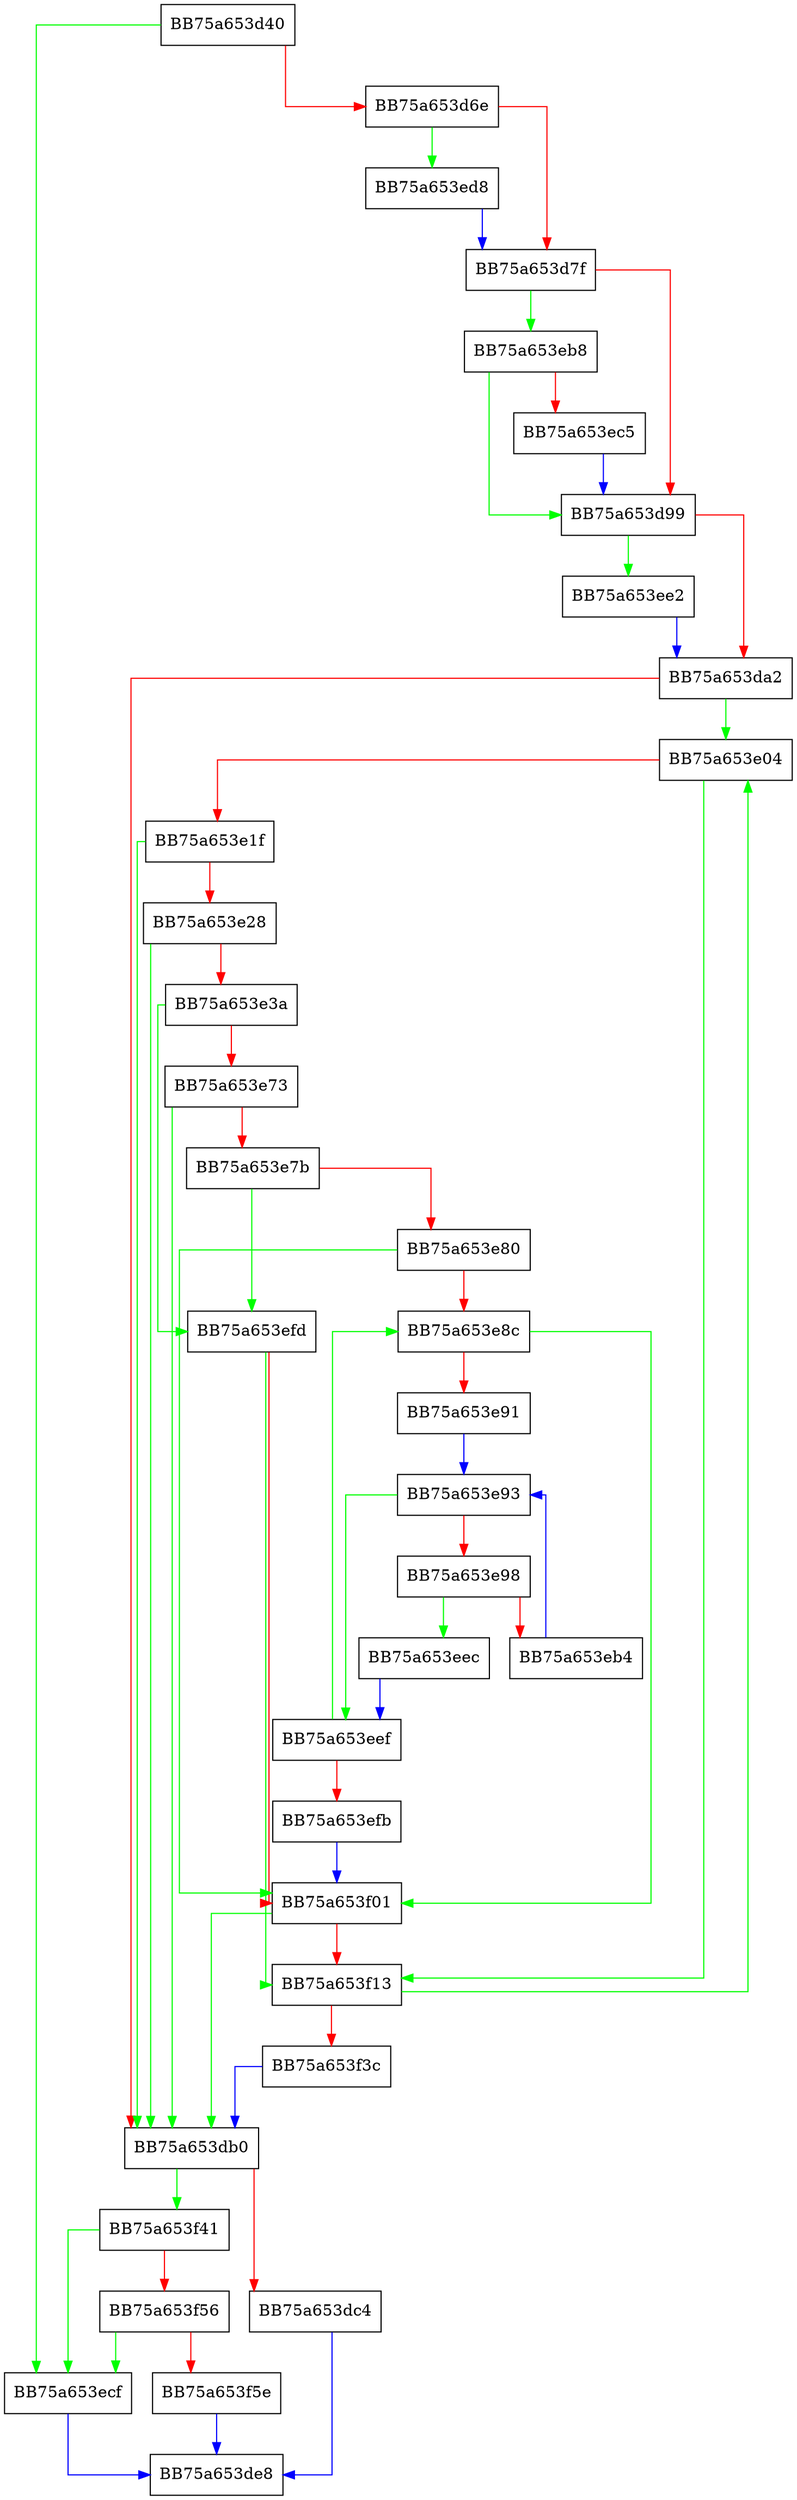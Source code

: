 digraph Enumerate {
  node [shape="box"];
  graph [splines=ortho];
  BB75a653d40 -> BB75a653ecf [color="green"];
  BB75a653d40 -> BB75a653d6e [color="red"];
  BB75a653d6e -> BB75a653ed8 [color="green"];
  BB75a653d6e -> BB75a653d7f [color="red"];
  BB75a653d7f -> BB75a653eb8 [color="green"];
  BB75a653d7f -> BB75a653d99 [color="red"];
  BB75a653d99 -> BB75a653ee2 [color="green"];
  BB75a653d99 -> BB75a653da2 [color="red"];
  BB75a653da2 -> BB75a653e04 [color="green"];
  BB75a653da2 -> BB75a653db0 [color="red"];
  BB75a653db0 -> BB75a653f41 [color="green"];
  BB75a653db0 -> BB75a653dc4 [color="red"];
  BB75a653dc4 -> BB75a653de8 [color="blue"];
  BB75a653e04 -> BB75a653f13 [color="green"];
  BB75a653e04 -> BB75a653e1f [color="red"];
  BB75a653e1f -> BB75a653db0 [color="green"];
  BB75a653e1f -> BB75a653e28 [color="red"];
  BB75a653e28 -> BB75a653db0 [color="green"];
  BB75a653e28 -> BB75a653e3a [color="red"];
  BB75a653e3a -> BB75a653efd [color="green"];
  BB75a653e3a -> BB75a653e73 [color="red"];
  BB75a653e73 -> BB75a653db0 [color="green"];
  BB75a653e73 -> BB75a653e7b [color="red"];
  BB75a653e7b -> BB75a653efd [color="green"];
  BB75a653e7b -> BB75a653e80 [color="red"];
  BB75a653e80 -> BB75a653f01 [color="green"];
  BB75a653e80 -> BB75a653e8c [color="red"];
  BB75a653e8c -> BB75a653f01 [color="green"];
  BB75a653e8c -> BB75a653e91 [color="red"];
  BB75a653e91 -> BB75a653e93 [color="blue"];
  BB75a653e93 -> BB75a653eef [color="green"];
  BB75a653e93 -> BB75a653e98 [color="red"];
  BB75a653e98 -> BB75a653eec [color="green"];
  BB75a653e98 -> BB75a653eb4 [color="red"];
  BB75a653eb4 -> BB75a653e93 [color="blue"];
  BB75a653eb8 -> BB75a653d99 [color="green"];
  BB75a653eb8 -> BB75a653ec5 [color="red"];
  BB75a653ec5 -> BB75a653d99 [color="blue"];
  BB75a653ecf -> BB75a653de8 [color="blue"];
  BB75a653ed8 -> BB75a653d7f [color="blue"];
  BB75a653ee2 -> BB75a653da2 [color="blue"];
  BB75a653eec -> BB75a653eef [color="blue"];
  BB75a653eef -> BB75a653e8c [color="green"];
  BB75a653eef -> BB75a653efb [color="red"];
  BB75a653efb -> BB75a653f01 [color="blue"];
  BB75a653efd -> BB75a653f13 [color="green"];
  BB75a653efd -> BB75a653f01 [color="red"];
  BB75a653f01 -> BB75a653db0 [color="green"];
  BB75a653f01 -> BB75a653f13 [color="red"];
  BB75a653f13 -> BB75a653e04 [color="green"];
  BB75a653f13 -> BB75a653f3c [color="red"];
  BB75a653f3c -> BB75a653db0 [color="blue"];
  BB75a653f41 -> BB75a653ecf [color="green"];
  BB75a653f41 -> BB75a653f56 [color="red"];
  BB75a653f56 -> BB75a653ecf [color="green"];
  BB75a653f56 -> BB75a653f5e [color="red"];
  BB75a653f5e -> BB75a653de8 [color="blue"];
}